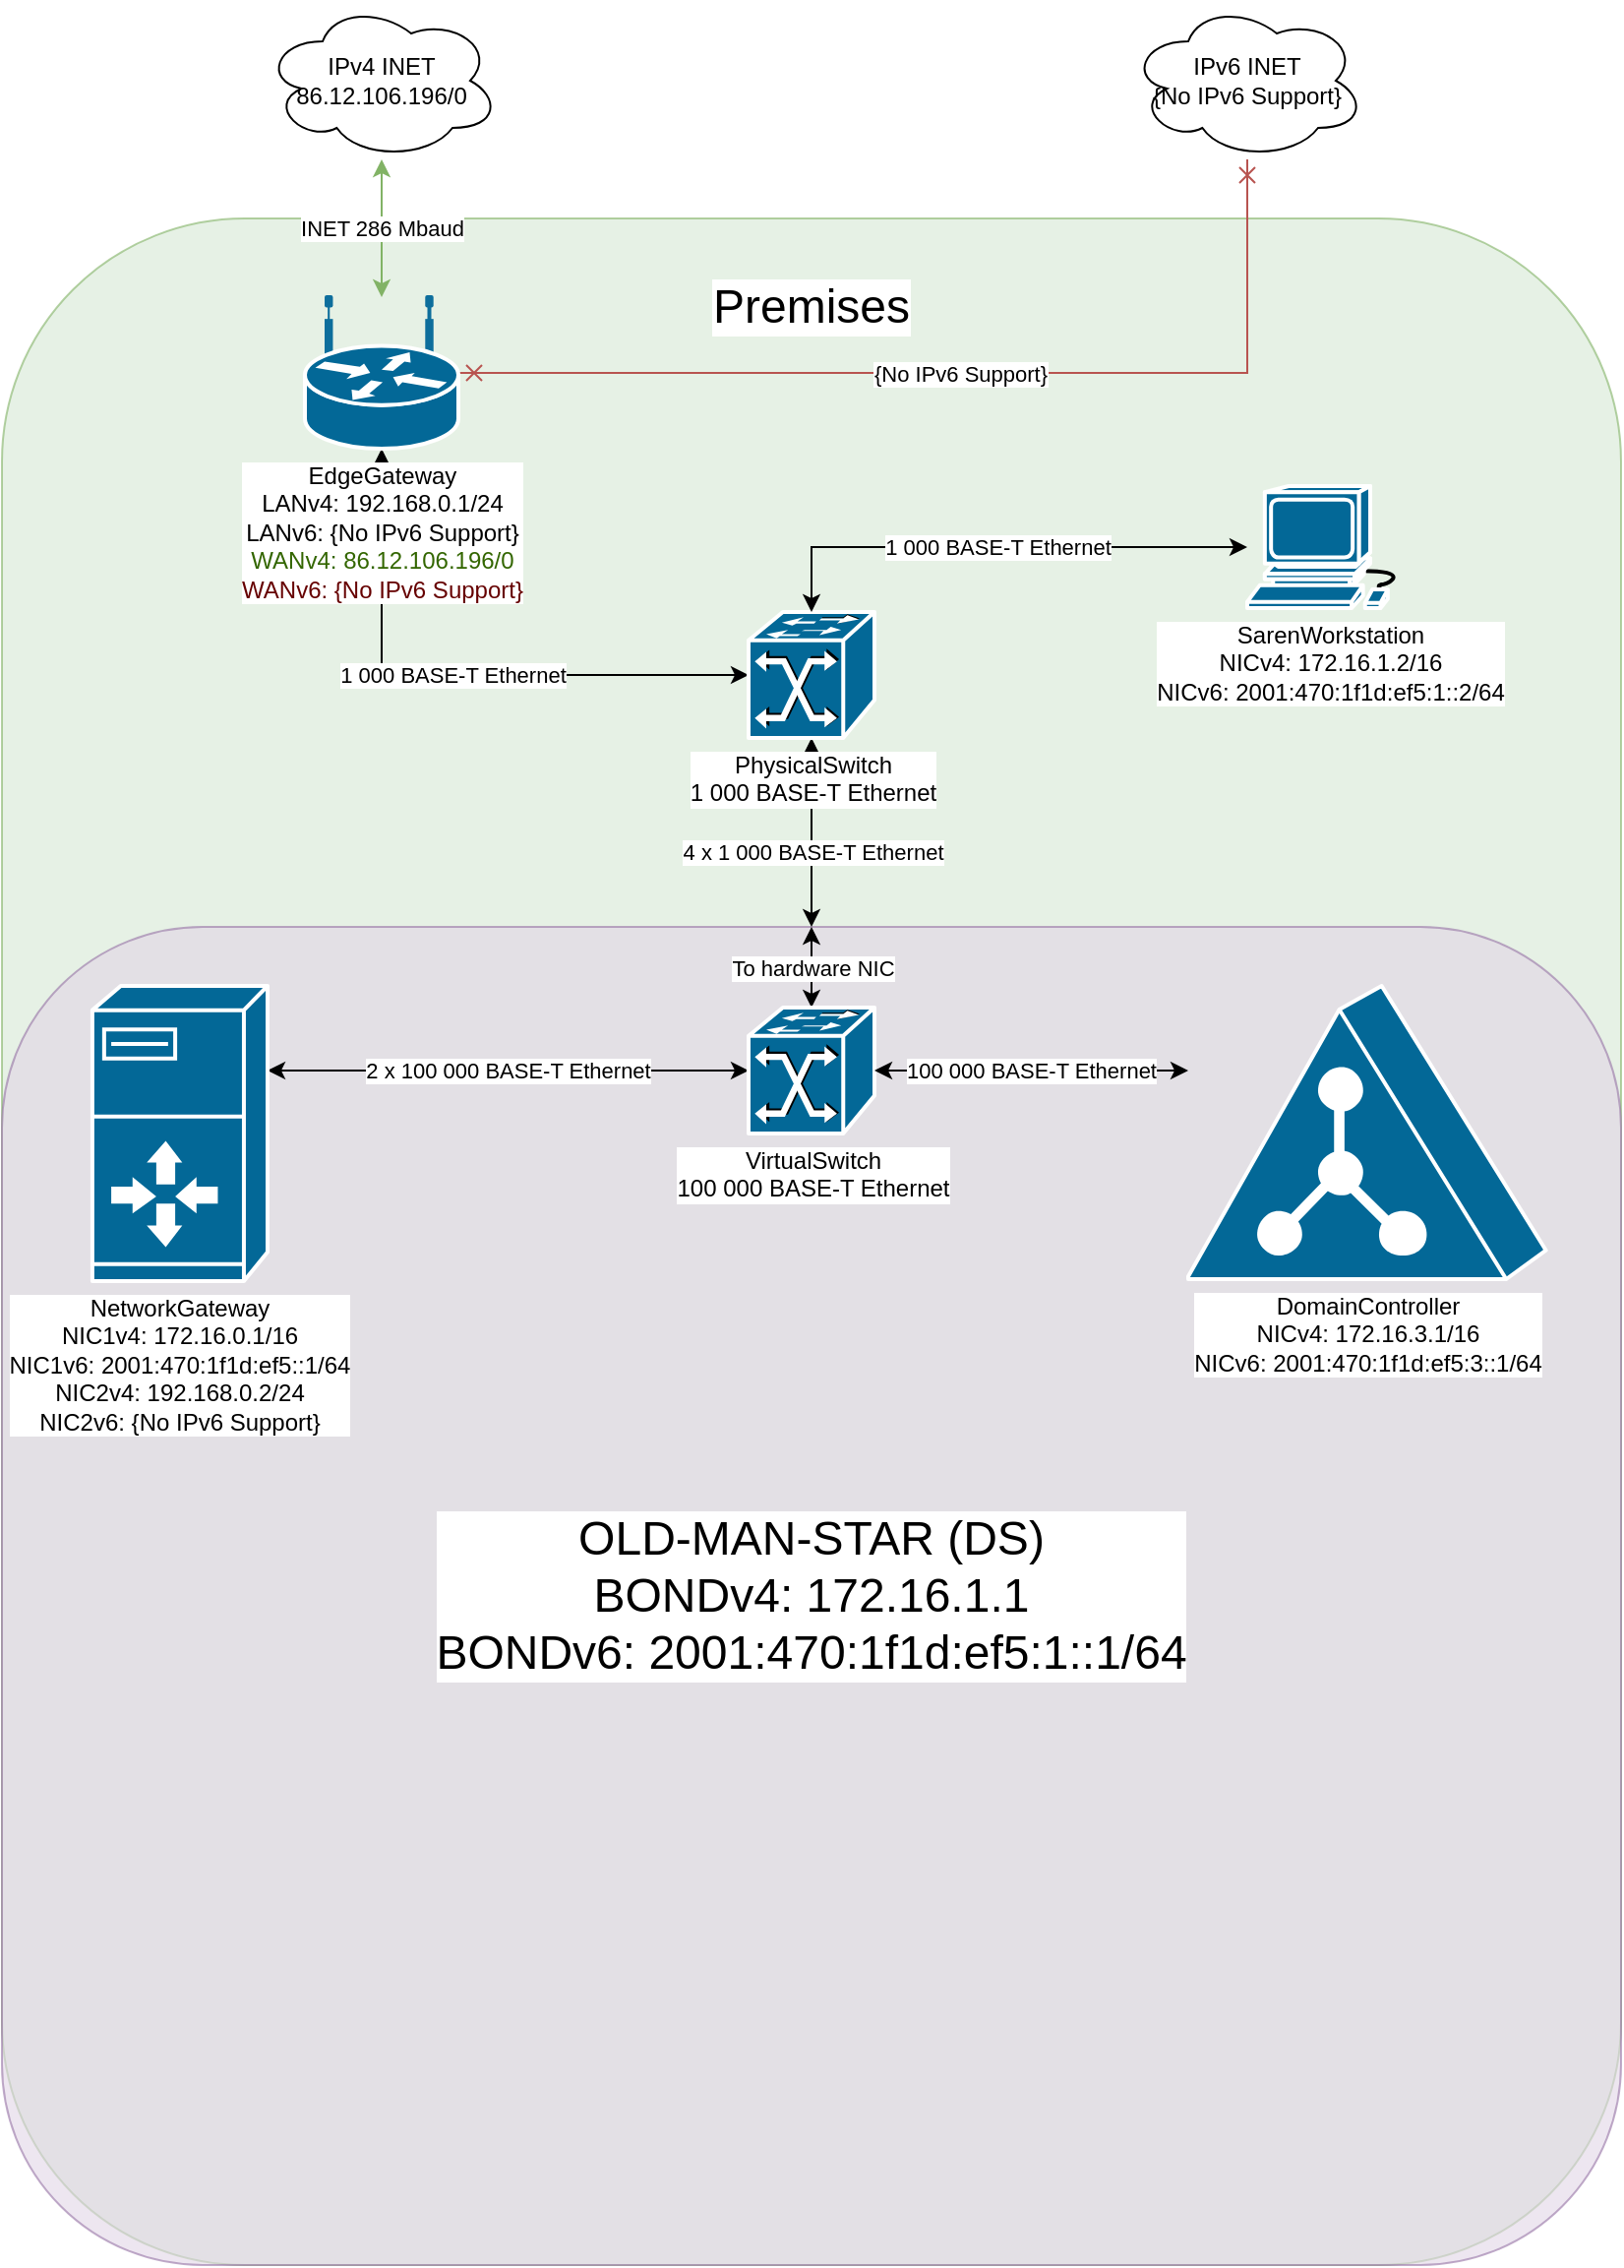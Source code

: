 <mxfile version="13.0.4" type="device"><diagram id="6a731a19-8d31-9384-78a2-239565b7b9f0" name="Page-1"><mxGraphModel dx="595" dy="791" grid="1" gridSize="10" guides="1" tooltips="1" connect="1" arrows="1" fold="1" page="1" pageScale="1" pageWidth="827" pageHeight="1169" background="#ffffff" math="0" shadow="0"><root><mxCell id="0"/><mxCell id="1" parent="0"/><mxCell id="-TDbOpRzn3j3ZuWikcp3-2257" value="Premises" style="rounded=1;whiteSpace=wrap;html=1;strokeColor=#82b366;fillColor=#d5e8d4;fontSize=24;align=center;opacity=60;labelBackgroundColor=#ffffff;spacingBottom=950;" parent="1" vertex="1"><mxGeometry x="827" y="120" width="823" height="1040" as="geometry"/></mxCell><mxCell id="-TDbOpRzn3j3ZuWikcp3-2266" value="&lt;div&gt;OLD-MAN-STAR (DS)&lt;/div&gt;&lt;div&gt;BONDv4: 172.16.1.1&lt;/div&gt;&lt;div&gt;BONDv6: 2001:470:1f1d:ef5:1::1/64&lt;br&gt;&lt;/div&gt;" style="rounded=1;whiteSpace=wrap;html=1;strokeColor=#9673a6;fillColor=#e1d5e7;fontSize=24;align=center;opacity=60;labelBackgroundColor=#ffffff;" parent="1" vertex="1"><mxGeometry x="827" y="480" width="823" height="680" as="geometry"/></mxCell><mxCell id="-TDbOpRzn3j3ZuWikcp3-2258" value="&lt;div&gt;IPv4 INET&lt;/div&gt;&lt;div&gt;86.12.106.196/0&lt;br&gt;&lt;/div&gt;" style="ellipse;shape=cloud;whiteSpace=wrap;html=1;" parent="1" vertex="1"><mxGeometry x="960" y="10" width="120" height="80" as="geometry"/></mxCell><mxCell id="-TDbOpRzn3j3ZuWikcp3-2259" value="&lt;div&gt;IPv6 INET&lt;/div&gt;&lt;div&gt;{No IPv6 Support}&lt;br&gt;&lt;/div&gt;" style="ellipse;shape=cloud;whiteSpace=wrap;html=1;" parent="1" vertex="1"><mxGeometry x="1400" y="10" width="120" height="80" as="geometry"/></mxCell><mxCell id="-TDbOpRzn3j3ZuWikcp3-2262" value="INET 286 Mbaud" style="edgeStyle=orthogonalEdgeStyle;rounded=0;orthogonalLoop=1;jettySize=auto;html=1;fillColor=#d5e8d4;strokeColor=#82b366;startArrow=classic;startFill=1;" parent="1" source="-TDbOpRzn3j3ZuWikcp3-2261" target="-TDbOpRzn3j3ZuWikcp3-2258" edge="1"><mxGeometry relative="1" as="geometry"/></mxCell><mxCell id="-TDbOpRzn3j3ZuWikcp3-2263" value="{No IPv6 Support}" style="edgeStyle=orthogonalEdgeStyle;rounded=0;orthogonalLoop=1;jettySize=auto;html=1;fillColor=#f8cecc;strokeColor=#b85450;endArrow=cross;endFill=0;startArrow=cross;startFill=0;" parent="1" source="-TDbOpRzn3j3ZuWikcp3-2261" target="-TDbOpRzn3j3ZuWikcp3-2259" edge="1"><mxGeometry relative="1" as="geometry"/></mxCell><mxCell id="-TDbOpRzn3j3ZuWikcp3-2265" value="1 000 BASE-T Ethernet" style="edgeStyle=orthogonalEdgeStyle;rounded=0;orthogonalLoop=1;jettySize=auto;html=1;startArrow=classic;startFill=1;endArrow=classic;endFill=1;" parent="1" source="-TDbOpRzn3j3ZuWikcp3-2264" target="-TDbOpRzn3j3ZuWikcp3-2261" edge="1"><mxGeometry relative="1" as="geometry"/></mxCell><mxCell id="-TDbOpRzn3j3ZuWikcp3-2288" value="To hardware NIC" style="edgeStyle=orthogonalEdgeStyle;rounded=0;orthogonalLoop=1;jettySize=auto;html=1;exitX=0.5;exitY=0;exitDx=0;exitDy=0;entryX=0.5;entryY=0;entryDx=0;entryDy=0;entryPerimeter=0;startArrow=classic;startFill=1;endArrow=classic;endFill=1;" parent="1" source="-TDbOpRzn3j3ZuWikcp3-2266" target="-TDbOpRzn3j3ZuWikcp3-2277" edge="1"><mxGeometry relative="1" as="geometry"/></mxCell><mxCell id="-TDbOpRzn3j3ZuWikcp3-2282" value="2 x 100 000 BASE-T Ethernet" style="edgeStyle=orthogonalEdgeStyle;rounded=0;orthogonalLoop=1;jettySize=auto;html=1;startArrow=classic;startFill=1;endArrow=classic;endFill=1;" parent="1" source="-TDbOpRzn3j3ZuWikcp3-2273" target="-TDbOpRzn3j3ZuWikcp3-2277" edge="1"><mxGeometry relative="1" as="geometry"><Array as="points"><mxPoint x="1020" y="553"/><mxPoint x="1020" y="553"/></Array></mxGeometry></mxCell><mxCell id="-TDbOpRzn3j3ZuWikcp3-2273" value="&lt;div&gt;NetworkGateway&lt;br&gt;&lt;/div&gt;&lt;div&gt;NIC1v4: 172.16.0.1/16&lt;/div&gt;&lt;div&gt;NIC1v6: 2001:470:1f1d:ef5::1/64&lt;/div&gt;&lt;div&gt;NIC2v4: 192.168.0.2/24&lt;/div&gt;&lt;div&gt;NIC2v6: {No IPv6 Support}&lt;br&gt;&lt;/div&gt;" style="shape=mxgraph.cisco.servers.server_with_router;html=1;pointerEvents=1;dashed=0;fillColor=#036897;strokeColor=#ffffff;strokeWidth=2;verticalLabelPosition=bottom;verticalAlign=top;align=center;outlineConnect=0;labelBackgroundColor=#ffffff;" parent="1" vertex="1"><mxGeometry x="872.94" y="510" width="89.06" height="150" as="geometry"/></mxCell><mxCell id="-TDbOpRzn3j3ZuWikcp3-2277" value="&lt;div&gt;VirtualSwitch&lt;/div&gt;&lt;div&gt;100 000 BASE-T Ethernet&lt;br&gt;&lt;/div&gt;" style="shape=mxgraph.cisco.switches.atm_fast_gigabit_etherswitch;html=1;pointerEvents=1;dashed=0;fillColor=#036897;strokeColor=#ffffff;strokeWidth=2;verticalLabelPosition=bottom;verticalAlign=top;align=center;outlineConnect=0;labelBackgroundColor=#ffffff;" parent="1" vertex="1"><mxGeometry x="1206.5" y="521" width="64" height="64" as="geometry"/></mxCell><mxCell id="-TDbOpRzn3j3ZuWikcp3-2295" value="4 x 1 000 BASE-T Ethernet" style="edgeStyle=orthogonalEdgeStyle;rounded=0;orthogonalLoop=1;jettySize=auto;html=1;entryX=0.5;entryY=0;entryDx=0;entryDy=0;startArrow=classic;startFill=1;endArrow=classic;endFill=1;spacingTop=20;" parent="1" source="-TDbOpRzn3j3ZuWikcp3-2264" target="-TDbOpRzn3j3ZuWikcp3-2266" edge="1"><mxGeometry relative="1" as="geometry"/></mxCell><mxCell id="-TDbOpRzn3j3ZuWikcp3-2264" value="&lt;div&gt;PhysicalSwitch&lt;/div&gt;&lt;div&gt;1 000 BASE-T Ethernet&lt;br&gt;&lt;/div&gt;" style="shape=mxgraph.cisco.switches.atm_fast_gigabit_etherswitch;html=1;pointerEvents=1;dashed=0;fillColor=#036897;strokeColor=#ffffff;strokeWidth=2;verticalLabelPosition=bottom;verticalAlign=top;align=center;outlineConnect=0;labelBackgroundColor=#ffffff;" parent="1" vertex="1"><mxGeometry x="1206.5" y="320" width="64" height="64" as="geometry"/></mxCell><mxCell id="-TDbOpRzn3j3ZuWikcp3-2261" value="&lt;div&gt;EdgeGateway&lt;/div&gt;&lt;div&gt;LANv4: 192.168.0.1/24&lt;/div&gt;&lt;div&gt;LANv6: {No IPv6 Support}&lt;br&gt;&lt;/div&gt;&lt;div&gt;&lt;font color=&quot;#336600&quot;&gt;WANv4: 86.12.106.196/0&lt;/font&gt;&lt;/div&gt;&lt;div&gt;&lt;font color=&quot;#660000&quot;&gt;WANv6: {No IPv6 Support}&lt;/font&gt;&lt;br&gt;&lt;/div&gt;" style="shape=mxgraph.cisco.routers.wireless_router;html=1;pointerEvents=1;dashed=0;fillColor=#036897;strokeColor=#ffffff;strokeWidth=2;verticalLabelPosition=bottom;verticalAlign=top;align=center;outlineConnect=0;labelBackgroundColor=#ffffff;" parent="1" vertex="1"><mxGeometry x="981" y="160" width="78" height="77" as="geometry"/></mxCell><mxCell id="-TDbOpRzn3j3ZuWikcp3-2290" value="1 000 BASE-T Ethernet" style="edgeStyle=orthogonalEdgeStyle;rounded=0;orthogonalLoop=1;jettySize=auto;html=1;startArrow=classic;startFill=1;endArrow=classic;endFill=1;" parent="1" source="-TDbOpRzn3j3ZuWikcp3-2289" target="-TDbOpRzn3j3ZuWikcp3-2264" edge="1"><mxGeometry relative="1" as="geometry"/></mxCell><mxCell id="-TDbOpRzn3j3ZuWikcp3-2289" value="&lt;div&gt;SarenWorkstation&lt;/div&gt;&lt;div&gt;NICv4: 172.16.1.2/16&lt;br&gt;&lt;/div&gt;&lt;div&gt;NICv6: 2001:470:1f1d:ef5:1::2/64&lt;br&gt;&lt;/div&gt;" style="shape=mxgraph.cisco.computers_and_peripherals.workstation;html=1;pointerEvents=1;dashed=0;fillColor=#036897;strokeColor=#ffffff;strokeWidth=2;verticalLabelPosition=bottom;verticalAlign=top;align=center;outlineConnect=0;labelBackgroundColor=#ffffff;" parent="1" vertex="1"><mxGeometry x="1460" y="256" width="83" height="62" as="geometry"/></mxCell><mxCell id="-TDbOpRzn3j3ZuWikcp3-2292" value="100 000 BASE-T Ethernet" style="edgeStyle=orthogonalEdgeStyle;rounded=0;orthogonalLoop=1;jettySize=auto;html=1;entryX=1;entryY=0.5;entryDx=0;entryDy=0;entryPerimeter=0;startArrow=classic;startFill=1;endArrow=classic;endFill=1;" parent="1" source="-TDbOpRzn3j3ZuWikcp3-2291" target="-TDbOpRzn3j3ZuWikcp3-2277" edge="1"><mxGeometry relative="1" as="geometry"><Array as="points"><mxPoint x="1400" y="553"/><mxPoint x="1400" y="553"/></Array></mxGeometry></mxCell><mxCell id="-TDbOpRzn3j3ZuWikcp3-2291" value="&lt;div&gt;DomainController&lt;/div&gt;&lt;div&gt;NICv4: 172.16.3.1/16&lt;/div&gt;&lt;div&gt;NICv6: 2001:470:1f1d:ef5:3::1/64&lt;br&gt;&lt;/div&gt;" style="shape=mxgraph.cisco.servers.directory_server;html=1;pointerEvents=1;dashed=0;fillColor=#036897;strokeColor=#ffffff;strokeWidth=2;verticalLabelPosition=bottom;verticalAlign=top;align=center;outlineConnect=0;labelBackgroundColor=#ffffff;" parent="1" vertex="1"><mxGeometry x="1430" y="510" width="181.83" height="149" as="geometry"/></mxCell></root></mxGraphModel></diagram></mxfile>
